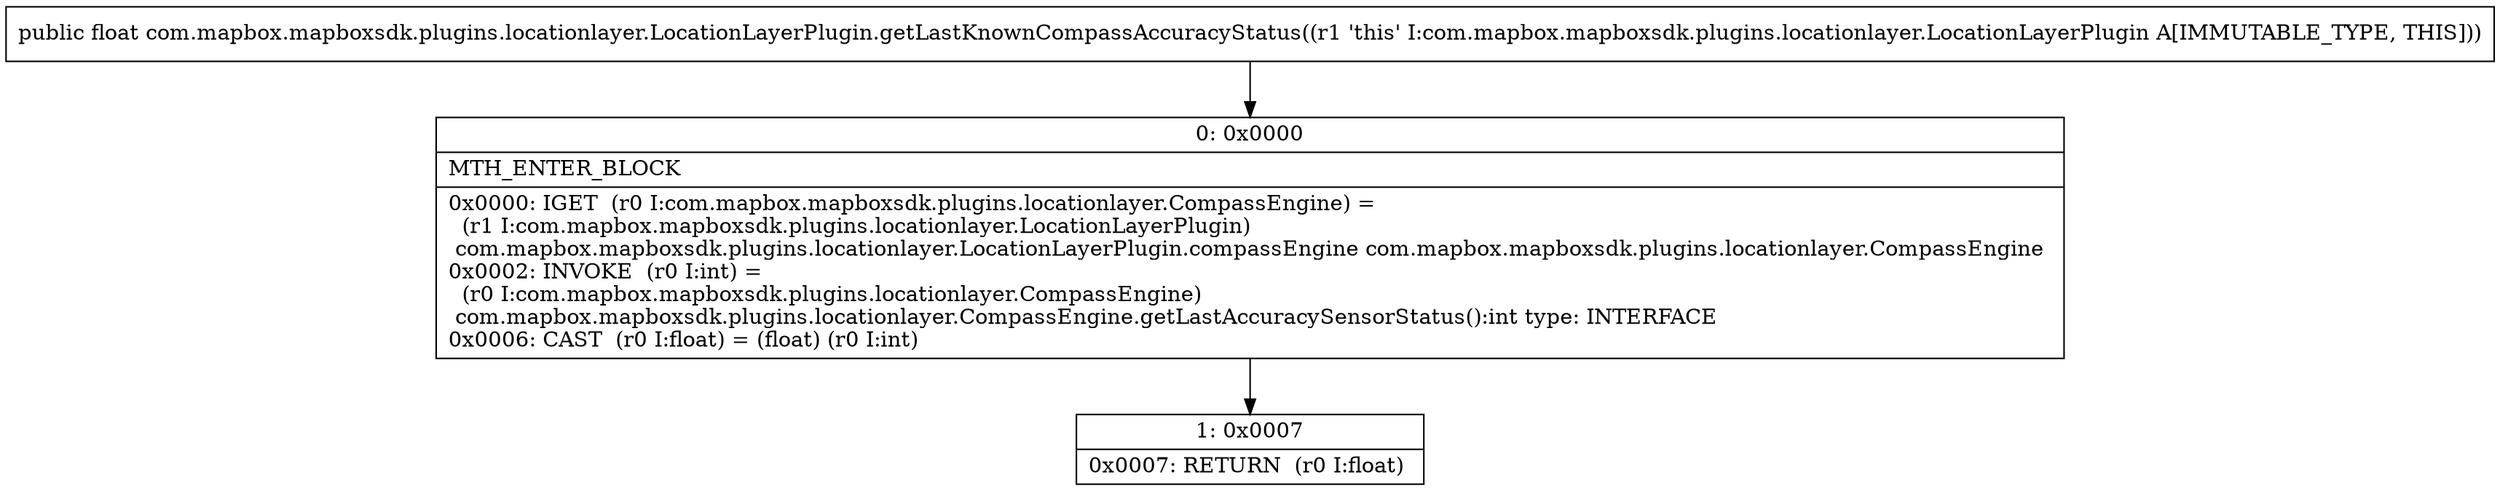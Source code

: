 digraph "CFG forcom.mapbox.mapboxsdk.plugins.locationlayer.LocationLayerPlugin.getLastKnownCompassAccuracyStatus()F" {
Node_0 [shape=record,label="{0\:\ 0x0000|MTH_ENTER_BLOCK\l|0x0000: IGET  (r0 I:com.mapbox.mapboxsdk.plugins.locationlayer.CompassEngine) = \l  (r1 I:com.mapbox.mapboxsdk.plugins.locationlayer.LocationLayerPlugin)\l com.mapbox.mapboxsdk.plugins.locationlayer.LocationLayerPlugin.compassEngine com.mapbox.mapboxsdk.plugins.locationlayer.CompassEngine \l0x0002: INVOKE  (r0 I:int) = \l  (r0 I:com.mapbox.mapboxsdk.plugins.locationlayer.CompassEngine)\l com.mapbox.mapboxsdk.plugins.locationlayer.CompassEngine.getLastAccuracySensorStatus():int type: INTERFACE \l0x0006: CAST  (r0 I:float) = (float) (r0 I:int) \l}"];
Node_1 [shape=record,label="{1\:\ 0x0007|0x0007: RETURN  (r0 I:float) \l}"];
MethodNode[shape=record,label="{public float com.mapbox.mapboxsdk.plugins.locationlayer.LocationLayerPlugin.getLastKnownCompassAccuracyStatus((r1 'this' I:com.mapbox.mapboxsdk.plugins.locationlayer.LocationLayerPlugin A[IMMUTABLE_TYPE, THIS])) }"];
MethodNode -> Node_0;
Node_0 -> Node_1;
}

